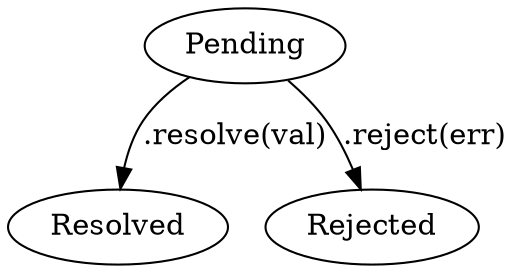 digraph Promise{
  Pending -> Resolved [label=".resolve(val)"];
  Pending -> Rejected [label=".reject(err)"];
}